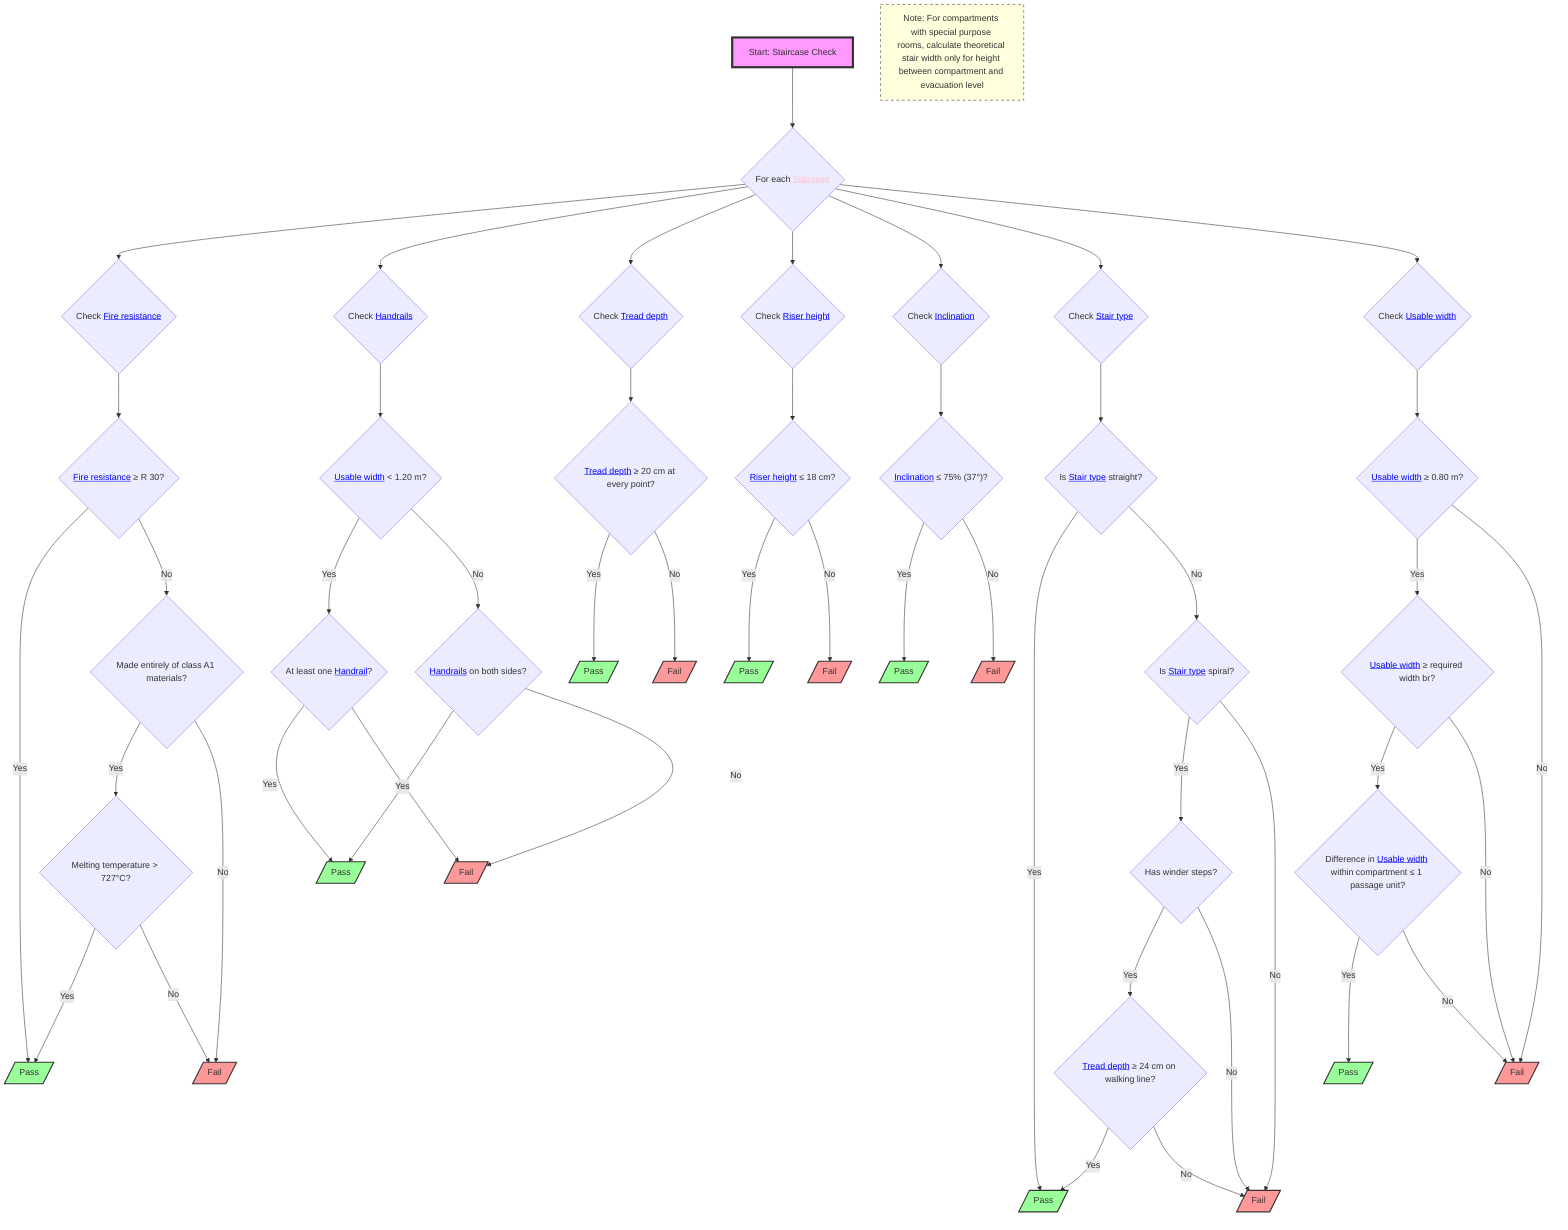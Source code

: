 flowchart TD
    S1["Start: Staircase Check"] --> A{"For each <a href='http://example.com/firebimbuilding#Staircase' style='color:pink;'>Staircase</a>"}
    A --> B{"Check <a href='http://example.com/firebimbuilding#FireResistance' style='color:blue;'>Fire resistance</a>"} & C{"Check <a href='http://example.com/firebimbuilding#Handrail' style='color:blue;'>Handrails</a>"} & D{"Check <a href='http://example.com/firebimbuilding#TreadDepth' style='color:blue;'>Tread depth</a>"} & E{"Check <a href='http://example.com/firebimbuilding#RiserHeight' style='color:blue;'>Riser height</a>"} & F{"Check <a href='http://example.com/firebimbuilding#Inclination' style='color:blue;'>Inclination</a>"} & G{"Check <a href='http://example.com/firebimbuilding#StairType' style='color:blue;'>Stair type</a>"} & H{"Check <a href='http://example.com/firebimbuilding#UsableWidth' style='color:blue;'>Usable width</a>"}
    B --> B1{"<a href='http://example.com/firebimbuilding#FireResistance' style='color:blue;'>Fire resistance</a> ≥ R 30?"}
    B1 -- Yes --> B2[/"Pass"/]
    B1 -- No --> B3{"Made entirely of class A1 materials?"}
    B3 -- Yes --> B4{"Melting temperature > 727°C?"}
    B4 -- Yes --> B2
    B4 -- No --> B5[/"Fail"/]
    B3 -- No --> B5
    C --> C1{"<a href='http://example.com/firebimbuilding#UsableWidth' style='color:blue;'>Usable width</a> < 1.20 m?"}
    C1 -- Yes --> C2{"At least one <a href='http://example.com/firebimbuilding#Handrail' style='color:blue;'>Handrail</a>?"}
    C1 -- No --> C3{"<a href='http://example.com/firebimbuilding#Handrail' style='color:blue;'>Handrails</a> on both sides?"}
    C2 -- Yes --> C4[/"Pass"/]
    C2 -- No --> C5[/"Fail"/]
    C3 -- Yes --> C4
    C3 -- No --> C5
    D --> D1{"<a href='http://example.com/firebimbuilding#TreadDepth' style='color:blue;'>Tread depth</a> ≥ 20 cm at every point?"}
    D1 -- Yes --> D2[/"Pass"/]
    D1 -- No --> D3[/"Fail"/]
    E --> E1{"<a href='http://example.com/firebimbuilding#RiserHeight' style='color:blue;'>Riser height</a> ≤ 18 cm?"}
    E1 -- Yes --> E2[/"Pass"/]
    E1 -- No --> E3[/"Fail"/]
    F --> F1{"<a href='http://example.com/firebimbuilding#Inclination' style='color:blue;'>Inclination</a> ≤ 75% (37°)?"}
    F1 -- Yes --> F2[/"Pass"/]
    F1 -- No --> F3[/"Fail"/]
    G --> G1{"Is <a href='http://example.com/firebimbuilding#StairType' style='color:blue;'>Stair type</a> straight?"}
    G1 -- Yes --> G2[/"Pass"/]
    G1 -- No --> G3{"Is <a href='http://example.com/firebimbuilding#StairType' style='color:blue;'>Stair type</a> spiral?"}
    G3 -- Yes --> G4{"Has winder steps?"}
    G4 -- Yes --> G5{"<a href='http://example.com/firebimbuilding#TreadDepth' style='color:blue;'>Tread depth</a> ≥ 24 cm on walking line?"}
    G5 -- Yes --> G2
    G5 -- No --> G6[/"Fail"/]
    G4 -- No --> G6
    G3 -- No --> G6
    H --> H1{"<a href='http://example.com/firebimbuilding#UsableWidth' style='color:blue;'>Usable width</a> ≥ 0.80 m?"}
    H1 -- Yes --> H2{"<a href='http://example.com/firebimbuilding#UsableWidth' style='color:blue;'>Usable width</a> ≥ required width br?"}
    H2 -- Yes --> H3{"Difference in <a href='http://example.com/firebimbuilding#UsableWidth' style='color:blue;'>Usable width</a> within compartment ≤ 1 passage unit?"}
    H3 -- Yes --> H4[/"Pass"/]
    H3 -- No --> H5[/"Fail"/]
    H2 -- No --> H5
    H1 -- No --> H5
    I["Note: For compartments with special purpose rooms, calculate theoretical stair width only for height between compartment and evacuation level"]:::noteClass
    S1:::startClass
    B2:::passClass
    B5:::failClass
    C4:::passClass
    C5:::failClass
    D2:::passClass
    D3:::failClass
    E2:::passClass
    E3:::failClass
    F2:::passClass
    F3:::failClass
    G2:::passClass
    G6:::failClass
    H4:::passClass
    H5:::failClass
    classDef startClass fill:#f9f,stroke:#333,stroke-width:4px
    classDef passClass fill:#9f9,stroke:#333,stroke-width:2px
    classDef failClass fill:#f99,stroke:#333,stroke-width:2px
    classDef noteClass fill:#ffd,stroke:#333,stroke-width:1px,stroke-dasharray: 5 5